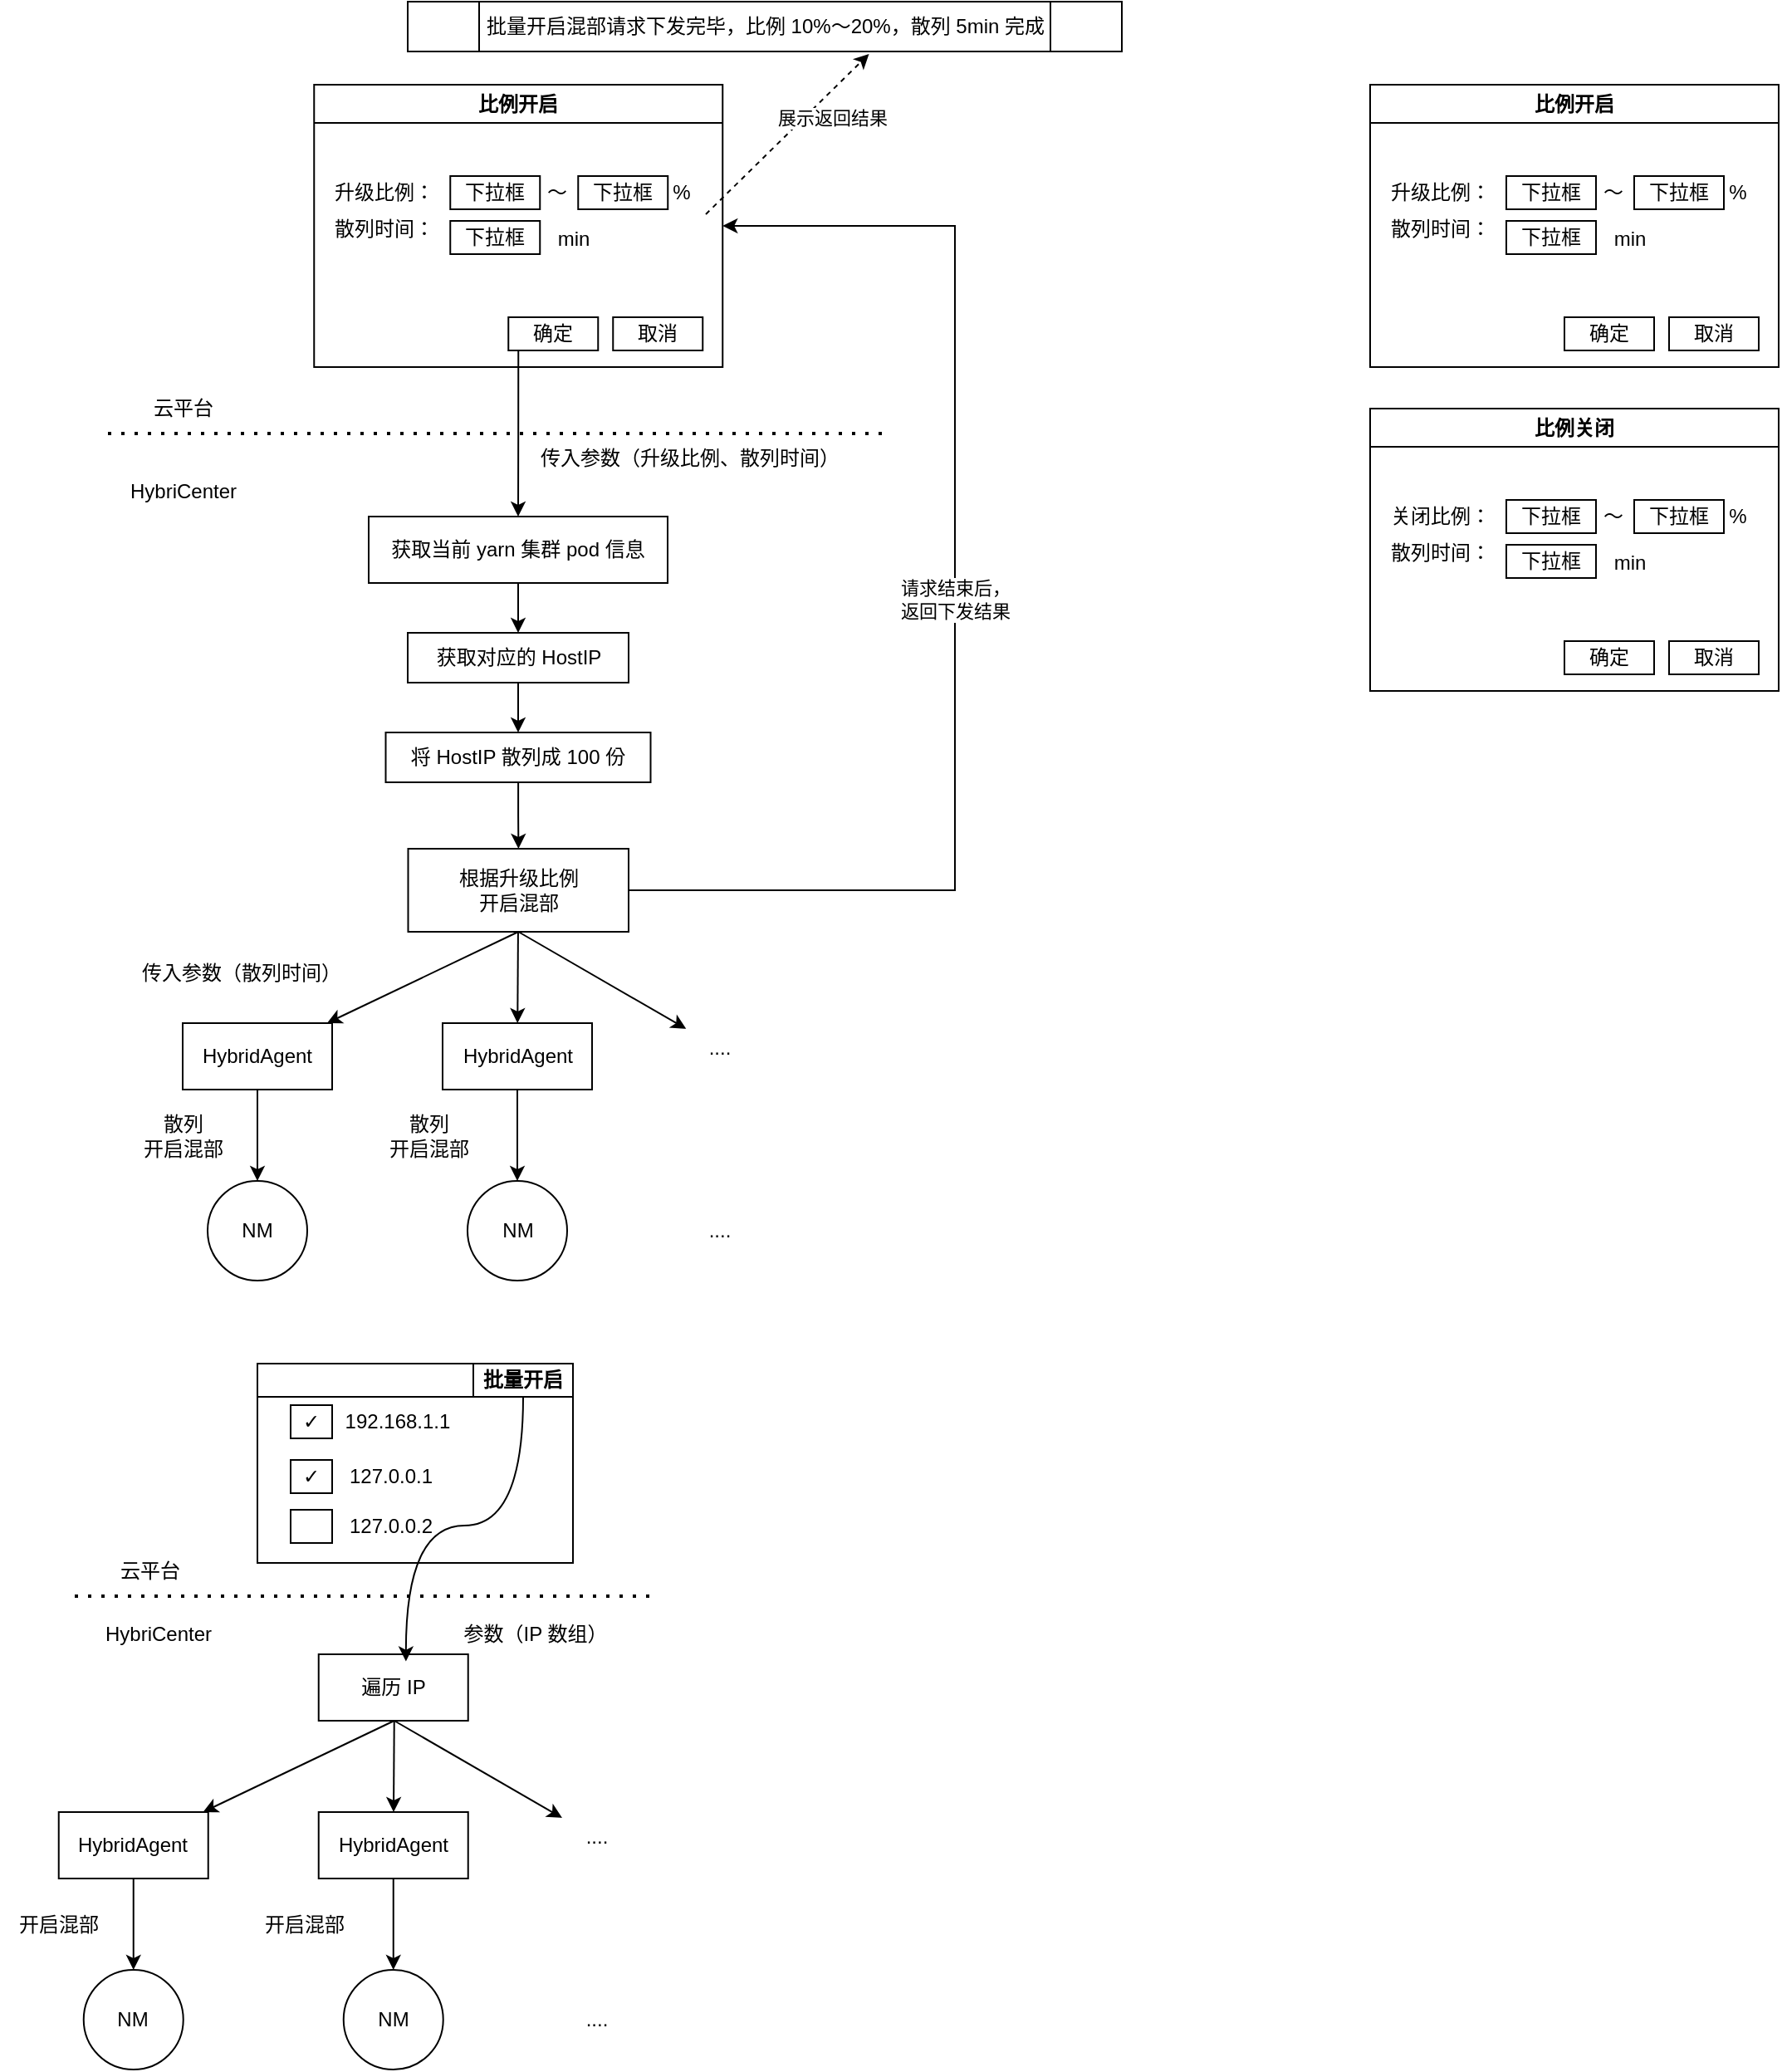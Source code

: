 <mxfile version="24.8.6">
  <diagram name="第 1 页" id="Ra5ny07DFopt3GZYHSgJ">
    <mxGraphModel dx="823" dy="507" grid="1" gridSize="10" guides="1" tooltips="1" connect="1" arrows="1" fold="1" page="1" pageScale="1" pageWidth="827" pageHeight="1169" math="0" shadow="0">
      <root>
        <mxCell id="0" />
        <mxCell id="1" parent="0" />
        <mxCell id="k2kt2LY7Nyyv3Ihux5f3-31" style="edgeStyle=orthogonalEdgeStyle;rounded=0;orthogonalLoop=1;jettySize=auto;html=1;entryX=0.5;entryY=0;entryDx=0;entryDy=0;exitX=0.111;exitY=0.98;exitDx=0;exitDy=0;exitPerimeter=0;" edge="1" parent="1" source="k2kt2LY7Nyyv3Ihux5f3-12" target="k2kt2LY7Nyyv3Ihux5f3-14">
          <mxGeometry relative="1" as="geometry" />
        </mxCell>
        <mxCell id="k2kt2LY7Nyyv3Ihux5f3-3" value="比例开启" style="swimlane;whiteSpace=wrap;html=1;" vertex="1" parent="1">
          <mxGeometry x="204.13" y="70" width="246" height="170" as="geometry" />
        </mxCell>
        <mxCell id="k2kt2LY7Nyyv3Ihux5f3-4" value="下拉框" style="rounded=0;whiteSpace=wrap;html=1;fillColor=none;" vertex="1" parent="k2kt2LY7Nyyv3Ihux5f3-3">
          <mxGeometry x="82" y="55" width="54" height="20" as="geometry" />
        </mxCell>
        <mxCell id="k2kt2LY7Nyyv3Ihux5f3-6" value="散列时间：" style="text;html=1;align=center;verticalAlign=middle;resizable=0;points=[];autosize=1;strokeColor=none;fillColor=none;" vertex="1" parent="k2kt2LY7Nyyv3Ihux5f3-3">
          <mxGeometry x="2" y="72" width="80" height="30" as="geometry" />
        </mxCell>
        <mxCell id="k2kt2LY7Nyyv3Ihux5f3-5" value="升级比例：" style="text;html=1;align=center;verticalAlign=middle;resizable=0;points=[];autosize=1;strokeColor=none;fillColor=none;" vertex="1" parent="k2kt2LY7Nyyv3Ihux5f3-3">
          <mxGeometry x="2" y="50" width="80" height="30" as="geometry" />
        </mxCell>
        <mxCell id="k2kt2LY7Nyyv3Ihux5f3-7" value="下拉框" style="rounded=0;whiteSpace=wrap;html=1;fillColor=none;" vertex="1" parent="k2kt2LY7Nyyv3Ihux5f3-3">
          <mxGeometry x="159" y="55" width="54" height="20" as="geometry" />
        </mxCell>
        <mxCell id="k2kt2LY7Nyyv3Ihux5f3-8" value="～" style="text;html=1;align=center;verticalAlign=middle;resizable=0;points=[];autosize=1;strokeColor=none;fillColor=none;" vertex="1" parent="k2kt2LY7Nyyv3Ihux5f3-3">
          <mxGeometry x="126" y="50" width="40" height="30" as="geometry" />
        </mxCell>
        <mxCell id="k2kt2LY7Nyyv3Ihux5f3-9" value="%" style="text;html=1;align=center;verticalAlign=middle;resizable=0;points=[];autosize=1;strokeColor=none;fillColor=none;" vertex="1" parent="k2kt2LY7Nyyv3Ihux5f3-3">
          <mxGeometry x="206" y="50" width="30" height="30" as="geometry" />
        </mxCell>
        <mxCell id="k2kt2LY7Nyyv3Ihux5f3-10" value="下拉框" style="rounded=0;whiteSpace=wrap;html=1;fillColor=none;" vertex="1" parent="k2kt2LY7Nyyv3Ihux5f3-3">
          <mxGeometry x="82" y="82" width="54" height="20" as="geometry" />
        </mxCell>
        <mxCell id="k2kt2LY7Nyyv3Ihux5f3-12" value="确定" style="rounded=0;whiteSpace=wrap;html=1;fillColor=none;" vertex="1" parent="k2kt2LY7Nyyv3Ihux5f3-3">
          <mxGeometry x="117" y="140" width="54" height="20" as="geometry" />
        </mxCell>
        <mxCell id="k2kt2LY7Nyyv3Ihux5f3-13" value="取消" style="rounded=0;whiteSpace=wrap;html=1;fillColor=none;" vertex="1" parent="k2kt2LY7Nyyv3Ihux5f3-3">
          <mxGeometry x="180" y="140" width="54" height="20" as="geometry" />
        </mxCell>
        <mxCell id="k2kt2LY7Nyyv3Ihux5f3-11" value="min" style="text;html=1;align=center;verticalAlign=middle;resizable=0;points=[];autosize=1;strokeColor=none;fillColor=none;" vertex="1" parent="1">
          <mxGeometry x="340.13" y="148" width="40" height="30" as="geometry" />
        </mxCell>
        <mxCell id="k2kt2LY7Nyyv3Ihux5f3-33" style="edgeStyle=orthogonalEdgeStyle;rounded=0;orthogonalLoop=1;jettySize=auto;html=1;entryX=0.5;entryY=0;entryDx=0;entryDy=0;" edge="1" parent="1" source="k2kt2LY7Nyyv3Ihux5f3-14" target="k2kt2LY7Nyyv3Ihux5f3-15">
          <mxGeometry relative="1" as="geometry" />
        </mxCell>
        <mxCell id="k2kt2LY7Nyyv3Ihux5f3-14" value="获取当前 yarn 集群 pod 信息" style="rounded=0;whiteSpace=wrap;html=1;fillColor=none;" vertex="1" parent="1">
          <mxGeometry x="237" y="330" width="180" height="40" as="geometry" />
        </mxCell>
        <mxCell id="k2kt2LY7Nyyv3Ihux5f3-34" style="edgeStyle=orthogonalEdgeStyle;rounded=0;orthogonalLoop=1;jettySize=auto;html=1;entryX=0.5;entryY=0;entryDx=0;entryDy=0;" edge="1" parent="1" source="k2kt2LY7Nyyv3Ihux5f3-15" target="k2kt2LY7Nyyv3Ihux5f3-16">
          <mxGeometry relative="1" as="geometry" />
        </mxCell>
        <mxCell id="k2kt2LY7Nyyv3Ihux5f3-15" value="获取对应的 HostIP" style="rounded=0;whiteSpace=wrap;html=1;fillColor=none;" vertex="1" parent="1">
          <mxGeometry x="260.5" y="400" width="133" height="30" as="geometry" />
        </mxCell>
        <mxCell id="k2kt2LY7Nyyv3Ihux5f3-35" style="edgeStyle=orthogonalEdgeStyle;rounded=0;orthogonalLoop=1;jettySize=auto;html=1;" edge="1" parent="1" source="k2kt2LY7Nyyv3Ihux5f3-16" target="k2kt2LY7Nyyv3Ihux5f3-17">
          <mxGeometry relative="1" as="geometry" />
        </mxCell>
        <mxCell id="k2kt2LY7Nyyv3Ihux5f3-16" value="将 HostIP 散列成 100 份" style="rounded=0;whiteSpace=wrap;html=1;fillColor=none;" vertex="1" parent="1">
          <mxGeometry x="247.25" y="460" width="159.5" height="30" as="geometry" />
        </mxCell>
        <mxCell id="k2kt2LY7Nyyv3Ihux5f3-36" style="rounded=0;orthogonalLoop=1;jettySize=auto;html=1;exitX=0.5;exitY=1;exitDx=0;exitDy=0;" edge="1" parent="1" source="k2kt2LY7Nyyv3Ihux5f3-17" target="k2kt2LY7Nyyv3Ihux5f3-22">
          <mxGeometry relative="1" as="geometry" />
        </mxCell>
        <mxCell id="k2kt2LY7Nyyv3Ihux5f3-44" value="&lt;span style=&quot;color: rgba(0, 0, 0, 0); font-family: monospace; font-size: 0px; text-align: start; background-color: rgb(251, 251, 251);&quot;&gt;%3CmxGraphModel%3E%3Croot%3E%3CmxCell%20id%3D%220%22%2F%3E%3CmxCell%20id%3D%221%22%20parent%3D%220%22%2F%3E%3CmxCell%20id%3D%222%22%20value%3D%22%E4%BC%A0%E5%85%A5%E5%8F%82%E6%95%B0%EF%BC%88%E6%95%A3%E5%88%97%E6%97%B6%E9%97%B4%EF%BC%89%22%20style%3D%22text%3Bhtml%3D1%3Balign%3Dcenter%3BverticalAlign%3Dmiddle%3Bresizable%3D0%3Bpoints%3D%5B%5D%3Bautosize%3D1%3BstrokeColor%3Dnone%3BfillColor%3Dnone%3B%22%20vertex%3D%221%22%20parent%3D%221%22%3E%3CmxGeometry%20x%3D%22560%22%20y%3D%22550%22%20width%3D%22140%22%20height%3D%2230%22%20as%3D%22geometry%22%2F%3E%3C%2FmxCell%3E%3C%2Froot%3E%3C%2FmxGraphModel%3E&lt;/span&gt;&lt;span style=&quot;color: rgba(0, 0, 0, 0); font-family: monospace; font-size: 0px; text-align: start; background-color: rgb(251, 251, 251);&quot;&gt;%3CmxGraphModel%3E%3Croot%3E%3CmxCell%20id%3D%220%22%2F%3E%3CmxCell%20id%3D%221%22%20parent%3D%220%22%2F%3E%3CmxCell%20id%3D%222%22%20value%3D%22%E4%BC%A0%E5%85%A5%E5%8F%82%E6%95%B0%EF%BC%88%E6%95%A3%E5%88%97%E6%97%B6%E9%97%B4%EF%BC%89%22%20style%3D%22text%3Bhtml%3D1%3Balign%3Dcenter%3BverticalAlign%3Dmiddle%3Bresizable%3D0%3Bpoints%3D%5B%5D%3Bautosize%3D1%3BstrokeColor%3Dnone%3BfillColor%3Dnone%3B%22%20vertex%3D%221%22%20parent%3D%221%22%3E%3CmxGeometry%20x%3D%22560%22%20y%3D%22550%22%20width%3D%22140%22%20height%3D%2230%22%20as%3D%22geometry%22%2F%3E%3C%2FmxCell%3E%3C%2Froot%3E%3C%2FmxGraphModel%3E&lt;/span&gt;" style="edgeLabel;html=1;align=center;verticalAlign=middle;resizable=0;points=[];" vertex="1" connectable="0" parent="k2kt2LY7Nyyv3Ihux5f3-36">
          <mxGeometry x="0.027" y="2" relative="1" as="geometry">
            <mxPoint as="offset" />
          </mxGeometry>
        </mxCell>
        <mxCell id="k2kt2LY7Nyyv3Ihux5f3-45" value="&lt;span style=&quot;color: rgba(0, 0, 0, 0); font-family: monospace; font-size: 0px; text-align: start; background-color: rgb(251, 251, 251);&quot;&gt;%3CmxGraphModel%3E%3Croot%3E%3CmxCell%20id%3D%220%22%2F%3E%3CmxCell%20id%3D%221%22%20parent%3D%220%22%2F%3E%3CmxCell%20id%3D%222%22%20value%3D%22%E4%BC%A0%E5%85%A5%E5%8F%82%E6%95%B0%EF%BC%88%E6%95%A3%E5%88%97%E6%97%B6%E9%97%B4%EF%BC%89%22%20style%3D%22text%3Bhtml%3D1%3Balign%3Dcenter%3BverticalAlign%3Dmiddle%3Bresizable%3D0%3Bpoints%3D%5B%5D%3Bautosize%3D1%3BstrokeColor%3Dnone%3BfillColor%3Dnone%3B%22%20vertex%3D%221%22%20parent%3D%221%22%3E%3CmxGeometry%20x%3D%22560%22%20y%3D%22550%22%20width%3D%22140%22%20height%3D%2230%22%20as%3D%22geometry%22%2F%3E%3C%2FmxCell%3E%3C%2Froot%3E%3C%2FmxGraphModel%3E&lt;/span&gt;" style="edgeLabel;html=1;align=center;verticalAlign=middle;resizable=0;points=[];" vertex="1" connectable="0" parent="k2kt2LY7Nyyv3Ihux5f3-36">
          <mxGeometry x="-0.077" relative="1" as="geometry">
            <mxPoint as="offset" />
          </mxGeometry>
        </mxCell>
        <mxCell id="k2kt2LY7Nyyv3Ihux5f3-37" style="rounded=0;orthogonalLoop=1;jettySize=auto;html=1;" edge="1" parent="1" source="k2kt2LY7Nyyv3Ihux5f3-17" target="k2kt2LY7Nyyv3Ihux5f3-23">
          <mxGeometry relative="1" as="geometry" />
        </mxCell>
        <mxCell id="k2kt2LY7Nyyv3Ihux5f3-38" style="rounded=0;orthogonalLoop=1;jettySize=auto;html=1;exitX=0.5;exitY=1;exitDx=0;exitDy=0;" edge="1" parent="1" source="k2kt2LY7Nyyv3Ihux5f3-17" target="k2kt2LY7Nyyv3Ihux5f3-24">
          <mxGeometry relative="1" as="geometry" />
        </mxCell>
        <mxCell id="k2kt2LY7Nyyv3Ihux5f3-39" style="edgeStyle=orthogonalEdgeStyle;rounded=0;orthogonalLoop=1;jettySize=auto;html=1;entryX=1;entryY=0.5;entryDx=0;entryDy=0;exitX=1;exitY=0.5;exitDx=0;exitDy=0;" edge="1" parent="1" source="k2kt2LY7Nyyv3Ihux5f3-17" target="k2kt2LY7Nyyv3Ihux5f3-3">
          <mxGeometry relative="1" as="geometry">
            <Array as="points">
              <mxPoint x="590" y="555" />
              <mxPoint x="590" y="155" />
            </Array>
          </mxGeometry>
        </mxCell>
        <mxCell id="k2kt2LY7Nyyv3Ihux5f3-47" value="请求结束后，&lt;div&gt;返回下发结果&lt;/div&gt;" style="edgeLabel;html=1;align=center;verticalAlign=middle;resizable=0;points=[];" vertex="1" connectable="0" parent="k2kt2LY7Nyyv3Ihux5f3-39">
          <mxGeometry x="-0.778" relative="1" as="geometry">
            <mxPoint x="115" y="-175" as="offset" />
          </mxGeometry>
        </mxCell>
        <mxCell id="k2kt2LY7Nyyv3Ihux5f3-17" value="根据升级比例&lt;div&gt;开启混部&lt;/div&gt;" style="rounded=0;whiteSpace=wrap;html=1;fillColor=none;" vertex="1" parent="1">
          <mxGeometry x="260.75" y="530" width="132.75" height="50" as="geometry" />
        </mxCell>
        <mxCell id="k2kt2LY7Nyyv3Ihux5f3-18" value="HybriCenter" style="text;html=1;align=center;verticalAlign=middle;resizable=0;points=[];autosize=1;strokeColor=none;fillColor=none;" vertex="1" parent="1">
          <mxGeometry x="80" y="300" width="90" height="30" as="geometry" />
        </mxCell>
        <mxCell id="k2kt2LY7Nyyv3Ihux5f3-19" value="" style="endArrow=none;dashed=1;html=1;dashPattern=1 3;strokeWidth=2;rounded=0;" edge="1" parent="1">
          <mxGeometry width="50" height="50" relative="1" as="geometry">
            <mxPoint x="80" y="280" as="sourcePoint" />
            <mxPoint x="550" y="280" as="targetPoint" />
          </mxGeometry>
        </mxCell>
        <mxCell id="k2kt2LY7Nyyv3Ihux5f3-20" value="云平台" style="text;html=1;align=center;verticalAlign=middle;resizable=0;points=[];autosize=1;strokeColor=none;fillColor=none;" vertex="1" parent="1">
          <mxGeometry x="95" y="250" width="60" height="30" as="geometry" />
        </mxCell>
        <mxCell id="k2kt2LY7Nyyv3Ihux5f3-54" style="edgeStyle=orthogonalEdgeStyle;rounded=0;orthogonalLoop=1;jettySize=auto;html=1;entryX=0.5;entryY=0;entryDx=0;entryDy=0;" edge="1" parent="1" source="k2kt2LY7Nyyv3Ihux5f3-22" target="k2kt2LY7Nyyv3Ihux5f3-26">
          <mxGeometry relative="1" as="geometry" />
        </mxCell>
        <mxCell id="k2kt2LY7Nyyv3Ihux5f3-22" value="HybridAgent" style="rounded=0;whiteSpace=wrap;html=1;fillColor=none;" vertex="1" parent="1">
          <mxGeometry x="125" y="635" width="90" height="40" as="geometry" />
        </mxCell>
        <mxCell id="k2kt2LY7Nyyv3Ihux5f3-55" style="edgeStyle=orthogonalEdgeStyle;rounded=0;orthogonalLoop=1;jettySize=auto;html=1;entryX=0.5;entryY=0;entryDx=0;entryDy=0;" edge="1" parent="1" source="k2kt2LY7Nyyv3Ihux5f3-23" target="k2kt2LY7Nyyv3Ihux5f3-27">
          <mxGeometry relative="1" as="geometry" />
        </mxCell>
        <mxCell id="k2kt2LY7Nyyv3Ihux5f3-23" value="HybridAgent" style="rounded=0;whiteSpace=wrap;html=1;fillColor=none;" vertex="1" parent="1">
          <mxGeometry x="281.5" y="635" width="90" height="40" as="geometry" />
        </mxCell>
        <mxCell id="k2kt2LY7Nyyv3Ihux5f3-24" value="...." style="text;html=1;align=center;verticalAlign=middle;resizable=0;points=[];autosize=1;strokeColor=none;fillColor=none;" vertex="1" parent="1">
          <mxGeometry x="428.13" y="635" width="40" height="30" as="geometry" />
        </mxCell>
        <mxCell id="k2kt2LY7Nyyv3Ihux5f3-26" value="NM" style="ellipse;whiteSpace=wrap;html=1;aspect=fixed;fillColor=none;" vertex="1" parent="1">
          <mxGeometry x="140" y="730" width="60" height="60" as="geometry" />
        </mxCell>
        <mxCell id="k2kt2LY7Nyyv3Ihux5f3-27" value="NM" style="ellipse;whiteSpace=wrap;html=1;aspect=fixed;fillColor=none;" vertex="1" parent="1">
          <mxGeometry x="296.5" y="730" width="60" height="60" as="geometry" />
        </mxCell>
        <mxCell id="k2kt2LY7Nyyv3Ihux5f3-28" value="...." style="text;html=1;align=center;verticalAlign=middle;resizable=0;points=[];autosize=1;strokeColor=none;fillColor=none;" vertex="1" parent="1">
          <mxGeometry x="428.13" y="745" width="40" height="30" as="geometry" />
        </mxCell>
        <mxCell id="k2kt2LY7Nyyv3Ihux5f3-29" value="散列&lt;div&gt;开启混部&lt;/div&gt;" style="text;html=1;align=center;verticalAlign=middle;resizable=0;points=[];autosize=1;strokeColor=none;fillColor=none;" vertex="1" parent="1">
          <mxGeometry x="90" y="683" width="70" height="40" as="geometry" />
        </mxCell>
        <mxCell id="k2kt2LY7Nyyv3Ihux5f3-30" value="散列&lt;div&gt;开启混部&lt;/div&gt;" style="text;html=1;align=center;verticalAlign=middle;resizable=0;points=[];autosize=1;strokeColor=none;fillColor=none;" vertex="1" parent="1">
          <mxGeometry x="238" y="683" width="70" height="40" as="geometry" />
        </mxCell>
        <mxCell id="k2kt2LY7Nyyv3Ihux5f3-32" value="传入参数（升级比例、散列时间）" style="text;html=1;align=center;verticalAlign=middle;resizable=0;points=[];autosize=1;strokeColor=none;fillColor=none;" vertex="1" parent="1">
          <mxGeometry x="330" y="280" width="200" height="30" as="geometry" />
        </mxCell>
        <mxCell id="k2kt2LY7Nyyv3Ihux5f3-46" value="传入参数（散列时间）" style="text;html=1;align=center;verticalAlign=middle;resizable=0;points=[];autosize=1;strokeColor=none;fillColor=none;" vertex="1" parent="1">
          <mxGeometry x="90" y="590" width="140" height="30" as="geometry" />
        </mxCell>
        <mxCell id="k2kt2LY7Nyyv3Ihux5f3-49" value="" style="endArrow=classic;html=1;rounded=0;dashed=1;entryX=0.646;entryY=1.049;entryDx=0;entryDy=0;entryPerimeter=0;" edge="1" parent="1" target="k2kt2LY7Nyyv3Ihux5f3-52">
          <mxGeometry width="50" height="50" relative="1" as="geometry">
            <mxPoint x="440" y="148" as="sourcePoint" />
            <mxPoint x="490" y="98" as="targetPoint" />
          </mxGeometry>
        </mxCell>
        <mxCell id="k2kt2LY7Nyyv3Ihux5f3-53" value="展示返回结果" style="edgeLabel;html=1;align=center;verticalAlign=middle;resizable=0;points=[];" vertex="1" connectable="0" parent="k2kt2LY7Nyyv3Ihux5f3-49">
          <mxGeometry x="0.054" relative="1" as="geometry">
            <mxPoint x="24" y="-7" as="offset" />
          </mxGeometry>
        </mxCell>
        <mxCell id="k2kt2LY7Nyyv3Ihux5f3-52" value="&lt;span style=&quot;text-wrap-mode: nowrap;&quot;&gt;批量开启混部请求下发完毕，比例 10%～20%，散列 5min 完成&lt;/span&gt;" style="shape=process;whiteSpace=wrap;html=1;backgroundOutline=1;" vertex="1" parent="1">
          <mxGeometry x="260.5" y="20" width="430" height="30" as="geometry" />
        </mxCell>
        <mxCell id="k2kt2LY7Nyyv3Ihux5f3-59" value="比例开启" style="swimlane;whiteSpace=wrap;html=1;" vertex="1" parent="1">
          <mxGeometry x="840" y="70" width="246" height="170" as="geometry" />
        </mxCell>
        <mxCell id="k2kt2LY7Nyyv3Ihux5f3-60" value="下拉框" style="rounded=0;whiteSpace=wrap;html=1;fillColor=none;" vertex="1" parent="k2kt2LY7Nyyv3Ihux5f3-59">
          <mxGeometry x="82" y="55" width="54" height="20" as="geometry" />
        </mxCell>
        <mxCell id="k2kt2LY7Nyyv3Ihux5f3-61" value="散列时间：" style="text;html=1;align=center;verticalAlign=middle;resizable=0;points=[];autosize=1;strokeColor=none;fillColor=none;" vertex="1" parent="k2kt2LY7Nyyv3Ihux5f3-59">
          <mxGeometry x="2" y="72" width="80" height="30" as="geometry" />
        </mxCell>
        <mxCell id="k2kt2LY7Nyyv3Ihux5f3-62" value="升级比例：" style="text;html=1;align=center;verticalAlign=middle;resizable=0;points=[];autosize=1;strokeColor=none;fillColor=none;" vertex="1" parent="k2kt2LY7Nyyv3Ihux5f3-59">
          <mxGeometry x="2" y="50" width="80" height="30" as="geometry" />
        </mxCell>
        <mxCell id="k2kt2LY7Nyyv3Ihux5f3-63" value="下拉框" style="rounded=0;whiteSpace=wrap;html=1;fillColor=none;" vertex="1" parent="k2kt2LY7Nyyv3Ihux5f3-59">
          <mxGeometry x="159" y="55" width="54" height="20" as="geometry" />
        </mxCell>
        <mxCell id="k2kt2LY7Nyyv3Ihux5f3-64" value="～" style="text;html=1;align=center;verticalAlign=middle;resizable=0;points=[];autosize=1;strokeColor=none;fillColor=none;" vertex="1" parent="k2kt2LY7Nyyv3Ihux5f3-59">
          <mxGeometry x="126" y="50" width="40" height="30" as="geometry" />
        </mxCell>
        <mxCell id="k2kt2LY7Nyyv3Ihux5f3-65" value="%" style="text;html=1;align=center;verticalAlign=middle;resizable=0;points=[];autosize=1;strokeColor=none;fillColor=none;" vertex="1" parent="k2kt2LY7Nyyv3Ihux5f3-59">
          <mxGeometry x="206" y="50" width="30" height="30" as="geometry" />
        </mxCell>
        <mxCell id="k2kt2LY7Nyyv3Ihux5f3-66" value="下拉框" style="rounded=0;whiteSpace=wrap;html=1;fillColor=none;" vertex="1" parent="k2kt2LY7Nyyv3Ihux5f3-59">
          <mxGeometry x="82" y="82" width="54" height="20" as="geometry" />
        </mxCell>
        <mxCell id="k2kt2LY7Nyyv3Ihux5f3-67" value="确定" style="rounded=0;whiteSpace=wrap;html=1;fillColor=none;" vertex="1" parent="k2kt2LY7Nyyv3Ihux5f3-59">
          <mxGeometry x="117" y="140" width="54" height="20" as="geometry" />
        </mxCell>
        <mxCell id="k2kt2LY7Nyyv3Ihux5f3-68" value="取消" style="rounded=0;whiteSpace=wrap;html=1;fillColor=none;" vertex="1" parent="k2kt2LY7Nyyv3Ihux5f3-59">
          <mxGeometry x="180" y="140" width="54" height="20" as="geometry" />
        </mxCell>
        <mxCell id="k2kt2LY7Nyyv3Ihux5f3-69" value="min" style="text;html=1;align=center;verticalAlign=middle;resizable=0;points=[];autosize=1;strokeColor=none;fillColor=none;" vertex="1" parent="1">
          <mxGeometry x="976" y="148" width="40" height="30" as="geometry" />
        </mxCell>
        <mxCell id="k2kt2LY7Nyyv3Ihux5f3-70" value="比例关闭" style="swimlane;whiteSpace=wrap;html=1;" vertex="1" parent="1">
          <mxGeometry x="840" y="265" width="246" height="170" as="geometry" />
        </mxCell>
        <mxCell id="k2kt2LY7Nyyv3Ihux5f3-71" value="下拉框" style="rounded=0;whiteSpace=wrap;html=1;fillColor=none;" vertex="1" parent="k2kt2LY7Nyyv3Ihux5f3-70">
          <mxGeometry x="82" y="55" width="54" height="20" as="geometry" />
        </mxCell>
        <mxCell id="k2kt2LY7Nyyv3Ihux5f3-72" value="散列时间：" style="text;html=1;align=center;verticalAlign=middle;resizable=0;points=[];autosize=1;strokeColor=none;fillColor=none;" vertex="1" parent="k2kt2LY7Nyyv3Ihux5f3-70">
          <mxGeometry x="2" y="72" width="80" height="30" as="geometry" />
        </mxCell>
        <mxCell id="k2kt2LY7Nyyv3Ihux5f3-73" value="关闭比例：" style="text;html=1;align=center;verticalAlign=middle;resizable=0;points=[];autosize=1;strokeColor=none;fillColor=none;" vertex="1" parent="k2kt2LY7Nyyv3Ihux5f3-70">
          <mxGeometry x="2" y="50" width="80" height="30" as="geometry" />
        </mxCell>
        <mxCell id="k2kt2LY7Nyyv3Ihux5f3-74" value="下拉框" style="rounded=0;whiteSpace=wrap;html=1;fillColor=none;" vertex="1" parent="k2kt2LY7Nyyv3Ihux5f3-70">
          <mxGeometry x="159" y="55" width="54" height="20" as="geometry" />
        </mxCell>
        <mxCell id="k2kt2LY7Nyyv3Ihux5f3-75" value="～" style="text;html=1;align=center;verticalAlign=middle;resizable=0;points=[];autosize=1;strokeColor=none;fillColor=none;" vertex="1" parent="k2kt2LY7Nyyv3Ihux5f3-70">
          <mxGeometry x="126" y="50" width="40" height="30" as="geometry" />
        </mxCell>
        <mxCell id="k2kt2LY7Nyyv3Ihux5f3-76" value="%" style="text;html=1;align=center;verticalAlign=middle;resizable=0;points=[];autosize=1;strokeColor=none;fillColor=none;" vertex="1" parent="k2kt2LY7Nyyv3Ihux5f3-70">
          <mxGeometry x="206" y="50" width="30" height="30" as="geometry" />
        </mxCell>
        <mxCell id="k2kt2LY7Nyyv3Ihux5f3-77" value="下拉框" style="rounded=0;whiteSpace=wrap;html=1;fillColor=none;" vertex="1" parent="k2kt2LY7Nyyv3Ihux5f3-70">
          <mxGeometry x="82" y="82" width="54" height="20" as="geometry" />
        </mxCell>
        <mxCell id="k2kt2LY7Nyyv3Ihux5f3-78" value="确定" style="rounded=0;whiteSpace=wrap;html=1;fillColor=none;" vertex="1" parent="k2kt2LY7Nyyv3Ihux5f3-70">
          <mxGeometry x="117" y="140" width="54" height="20" as="geometry" />
        </mxCell>
        <mxCell id="k2kt2LY7Nyyv3Ihux5f3-79" value="取消" style="rounded=0;whiteSpace=wrap;html=1;fillColor=none;" vertex="1" parent="k2kt2LY7Nyyv3Ihux5f3-70">
          <mxGeometry x="180" y="140" width="54" height="20" as="geometry" />
        </mxCell>
        <mxCell id="k2kt2LY7Nyyv3Ihux5f3-80" value="min" style="text;html=1;align=center;verticalAlign=middle;resizable=0;points=[];autosize=1;strokeColor=none;fillColor=none;" vertex="1" parent="1">
          <mxGeometry x="976" y="343" width="40" height="30" as="geometry" />
        </mxCell>
        <mxCell id="k2kt2LY7Nyyv3Ihux5f3-82" value="遍历 IP" style="rounded=0;whiteSpace=wrap;html=1;fillColor=none;" vertex="1" parent="1">
          <mxGeometry x="206.87" y="1015" width="90" height="40" as="geometry" />
        </mxCell>
        <mxCell id="k2kt2LY7Nyyv3Ihux5f3-83" value="" style="swimlane;whiteSpace=wrap;html=1;startSize=20;" vertex="1" parent="1">
          <mxGeometry x="170" y="840" width="190" height="120" as="geometry" />
        </mxCell>
        <mxCell id="k2kt2LY7Nyyv3Ihux5f3-93" value="✓" style="rounded=0;whiteSpace=wrap;html=1;fillColor=none;" vertex="1" parent="k2kt2LY7Nyyv3Ihux5f3-83">
          <mxGeometry x="20" y="25" width="25" height="20" as="geometry" />
        </mxCell>
        <mxCell id="k2kt2LY7Nyyv3Ihux5f3-94" value="192.168.1.1" style="text;html=1;align=center;verticalAlign=middle;resizable=0;points=[];autosize=1;strokeColor=none;fillColor=none;" vertex="1" parent="k2kt2LY7Nyyv3Ihux5f3-83">
          <mxGeometry x="39" y="20" width="90" height="30" as="geometry" />
        </mxCell>
        <mxCell id="k2kt2LY7Nyyv3Ihux5f3-95" value="✓" style="rounded=0;whiteSpace=wrap;html=1;fillColor=none;" vertex="1" parent="k2kt2LY7Nyyv3Ihux5f3-83">
          <mxGeometry x="20" y="58" width="25" height="20" as="geometry" />
        </mxCell>
        <mxCell id="k2kt2LY7Nyyv3Ihux5f3-96" value="127.0.0.1" style="text;html=1;align=center;verticalAlign=middle;resizable=0;points=[];autosize=1;strokeColor=none;fillColor=none;" vertex="1" parent="k2kt2LY7Nyyv3Ihux5f3-83">
          <mxGeometry x="45" y="53" width="70" height="30" as="geometry" />
        </mxCell>
        <mxCell id="k2kt2LY7Nyyv3Ihux5f3-118" value="&lt;span style=&quot;font-weight: 700;&quot;&gt;批量开启&lt;/span&gt;" style="whiteSpace=wrap;html=1;fillColor=none;" vertex="1" parent="k2kt2LY7Nyyv3Ihux5f3-83">
          <mxGeometry x="130" width="60" height="20" as="geometry" />
        </mxCell>
        <mxCell id="k2kt2LY7Nyyv3Ihux5f3-122" value="" style="rounded=0;whiteSpace=wrap;html=1;fillColor=none;" vertex="1" parent="k2kt2LY7Nyyv3Ihux5f3-83">
          <mxGeometry x="20" y="88" width="25" height="20" as="geometry" />
        </mxCell>
        <mxCell id="k2kt2LY7Nyyv3Ihux5f3-123" value="127.0.0.2" style="text;html=1;align=center;verticalAlign=middle;resizable=0;points=[];autosize=1;strokeColor=none;fillColor=none;" vertex="1" parent="k2kt2LY7Nyyv3Ihux5f3-83">
          <mxGeometry x="45" y="83" width="70" height="30" as="geometry" />
        </mxCell>
        <mxCell id="k2kt2LY7Nyyv3Ihux5f3-97" value="参数（IP 数组）" style="text;html=1;align=center;verticalAlign=middle;resizable=0;points=[];autosize=1;strokeColor=none;fillColor=none;" vertex="1" parent="1">
          <mxGeometry x="281.5" y="988" width="110" height="30" as="geometry" />
        </mxCell>
        <mxCell id="k2kt2LY7Nyyv3Ihux5f3-98" value="HybriCenter" style="text;html=1;align=center;verticalAlign=middle;resizable=0;points=[];autosize=1;strokeColor=none;fillColor=none;" vertex="1" parent="1">
          <mxGeometry x="65" y="988" width="90" height="30" as="geometry" />
        </mxCell>
        <mxCell id="k2kt2LY7Nyyv3Ihux5f3-99" style="rounded=0;orthogonalLoop=1;jettySize=auto;html=1;exitX=0.5;exitY=1;exitDx=0;exitDy=0;" edge="1" parent="1" target="k2kt2LY7Nyyv3Ihux5f3-105">
          <mxGeometry relative="1" as="geometry">
            <mxPoint x="252.37" y="1055" as="sourcePoint" />
          </mxGeometry>
        </mxCell>
        <mxCell id="k2kt2LY7Nyyv3Ihux5f3-100" value="&lt;span style=&quot;color: rgba(0, 0, 0, 0); font-family: monospace; font-size: 0px; text-align: start; background-color: rgb(251, 251, 251);&quot;&gt;%3CmxGraphModel%3E%3Croot%3E%3CmxCell%20id%3D%220%22%2F%3E%3CmxCell%20id%3D%221%22%20parent%3D%220%22%2F%3E%3CmxCell%20id%3D%222%22%20value%3D%22%E4%BC%A0%E5%85%A5%E5%8F%82%E6%95%B0%EF%BC%88%E6%95%A3%E5%88%97%E6%97%B6%E9%97%B4%EF%BC%89%22%20style%3D%22text%3Bhtml%3D1%3Balign%3Dcenter%3BverticalAlign%3Dmiddle%3Bresizable%3D0%3Bpoints%3D%5B%5D%3Bautosize%3D1%3BstrokeColor%3Dnone%3BfillColor%3Dnone%3B%22%20vertex%3D%221%22%20parent%3D%221%22%3E%3CmxGeometry%20x%3D%22560%22%20y%3D%22550%22%20width%3D%22140%22%20height%3D%2230%22%20as%3D%22geometry%22%2F%3E%3C%2FmxCell%3E%3C%2Froot%3E%3C%2FmxGraphModel%3E&lt;/span&gt;&lt;span style=&quot;color: rgba(0, 0, 0, 0); font-family: monospace; font-size: 0px; text-align: start; background-color: rgb(251, 251, 251);&quot;&gt;%3CmxGraphModel%3E%3Croot%3E%3CmxCell%20id%3D%220%22%2F%3E%3CmxCell%20id%3D%221%22%20parent%3D%220%22%2F%3E%3CmxCell%20id%3D%222%22%20value%3D%22%E4%BC%A0%E5%85%A5%E5%8F%82%E6%95%B0%EF%BC%88%E6%95%A3%E5%88%97%E6%97%B6%E9%97%B4%EF%BC%89%22%20style%3D%22text%3Bhtml%3D1%3Balign%3Dcenter%3BverticalAlign%3Dmiddle%3Bresizable%3D0%3Bpoints%3D%5B%5D%3Bautosize%3D1%3BstrokeColor%3Dnone%3BfillColor%3Dnone%3B%22%20vertex%3D%221%22%20parent%3D%221%22%3E%3CmxGeometry%20x%3D%22560%22%20y%3D%22550%22%20width%3D%22140%22%20height%3D%2230%22%20as%3D%22geometry%22%2F%3E%3C%2FmxCell%3E%3C%2Froot%3E%3C%2FmxGraphModel%3E&lt;/span&gt;" style="edgeLabel;html=1;align=center;verticalAlign=middle;resizable=0;points=[];" vertex="1" connectable="0" parent="k2kt2LY7Nyyv3Ihux5f3-99">
          <mxGeometry x="0.027" y="2" relative="1" as="geometry">
            <mxPoint as="offset" />
          </mxGeometry>
        </mxCell>
        <mxCell id="k2kt2LY7Nyyv3Ihux5f3-101" value="&lt;span style=&quot;color: rgba(0, 0, 0, 0); font-family: monospace; font-size: 0px; text-align: start; background-color: rgb(251, 251, 251);&quot;&gt;%3CmxGraphModel%3E%3Croot%3E%3CmxCell%20id%3D%220%22%2F%3E%3CmxCell%20id%3D%221%22%20parent%3D%220%22%2F%3E%3CmxCell%20id%3D%222%22%20value%3D%22%E4%BC%A0%E5%85%A5%E5%8F%82%E6%95%B0%EF%BC%88%E6%95%A3%E5%88%97%E6%97%B6%E9%97%B4%EF%BC%89%22%20style%3D%22text%3Bhtml%3D1%3Balign%3Dcenter%3BverticalAlign%3Dmiddle%3Bresizable%3D0%3Bpoints%3D%5B%5D%3Bautosize%3D1%3BstrokeColor%3Dnone%3BfillColor%3Dnone%3B%22%20vertex%3D%221%22%20parent%3D%221%22%3E%3CmxGeometry%20x%3D%22560%22%20y%3D%22550%22%20width%3D%22140%22%20height%3D%2230%22%20as%3D%22geometry%22%2F%3E%3C%2FmxCell%3E%3C%2Froot%3E%3C%2FmxGraphModel%3E&lt;/span&gt;" style="edgeLabel;html=1;align=center;verticalAlign=middle;resizable=0;points=[];" vertex="1" connectable="0" parent="k2kt2LY7Nyyv3Ihux5f3-99">
          <mxGeometry x="-0.077" relative="1" as="geometry">
            <mxPoint as="offset" />
          </mxGeometry>
        </mxCell>
        <mxCell id="k2kt2LY7Nyyv3Ihux5f3-102" style="rounded=0;orthogonalLoop=1;jettySize=auto;html=1;" edge="1" parent="1" target="k2kt2LY7Nyyv3Ihux5f3-107">
          <mxGeometry relative="1" as="geometry">
            <mxPoint x="252.37" y="1055" as="sourcePoint" />
          </mxGeometry>
        </mxCell>
        <mxCell id="k2kt2LY7Nyyv3Ihux5f3-103" style="rounded=0;orthogonalLoop=1;jettySize=auto;html=1;exitX=0.5;exitY=1;exitDx=0;exitDy=0;" edge="1" parent="1" target="k2kt2LY7Nyyv3Ihux5f3-108">
          <mxGeometry relative="1" as="geometry">
            <mxPoint x="252.37" y="1055" as="sourcePoint" />
          </mxGeometry>
        </mxCell>
        <mxCell id="k2kt2LY7Nyyv3Ihux5f3-104" style="edgeStyle=orthogonalEdgeStyle;rounded=0;orthogonalLoop=1;jettySize=auto;html=1;entryX=0.5;entryY=0;entryDx=0;entryDy=0;" edge="1" parent="1" source="k2kt2LY7Nyyv3Ihux5f3-105" target="k2kt2LY7Nyyv3Ihux5f3-109">
          <mxGeometry relative="1" as="geometry" />
        </mxCell>
        <mxCell id="k2kt2LY7Nyyv3Ihux5f3-105" value="HybridAgent" style="rounded=0;whiteSpace=wrap;html=1;fillColor=none;" vertex="1" parent="1">
          <mxGeometry x="50.37" y="1110" width="90" height="40" as="geometry" />
        </mxCell>
        <mxCell id="k2kt2LY7Nyyv3Ihux5f3-106" style="edgeStyle=orthogonalEdgeStyle;rounded=0;orthogonalLoop=1;jettySize=auto;html=1;entryX=0.5;entryY=0;entryDx=0;entryDy=0;" edge="1" parent="1" source="k2kt2LY7Nyyv3Ihux5f3-107" target="k2kt2LY7Nyyv3Ihux5f3-110">
          <mxGeometry relative="1" as="geometry" />
        </mxCell>
        <mxCell id="k2kt2LY7Nyyv3Ihux5f3-107" value="HybridAgent" style="rounded=0;whiteSpace=wrap;html=1;fillColor=none;" vertex="1" parent="1">
          <mxGeometry x="206.87" y="1110" width="90" height="40" as="geometry" />
        </mxCell>
        <mxCell id="k2kt2LY7Nyyv3Ihux5f3-108" value="...." style="text;html=1;align=center;verticalAlign=middle;resizable=0;points=[];autosize=1;strokeColor=none;fillColor=none;" vertex="1" parent="1">
          <mxGeometry x="353.5" y="1110" width="40" height="30" as="geometry" />
        </mxCell>
        <mxCell id="k2kt2LY7Nyyv3Ihux5f3-109" value="NM" style="ellipse;whiteSpace=wrap;html=1;aspect=fixed;fillColor=none;" vertex="1" parent="1">
          <mxGeometry x="65.37" y="1205" width="60" height="60" as="geometry" />
        </mxCell>
        <mxCell id="k2kt2LY7Nyyv3Ihux5f3-110" value="NM" style="ellipse;whiteSpace=wrap;html=1;aspect=fixed;fillColor=none;" vertex="1" parent="1">
          <mxGeometry x="221.87" y="1205" width="60" height="60" as="geometry" />
        </mxCell>
        <mxCell id="k2kt2LY7Nyyv3Ihux5f3-111" value="...." style="text;html=1;align=center;verticalAlign=middle;resizable=0;points=[];autosize=1;strokeColor=none;fillColor=none;" vertex="1" parent="1">
          <mxGeometry x="353.5" y="1220" width="40" height="30" as="geometry" />
        </mxCell>
        <mxCell id="k2kt2LY7Nyyv3Ihux5f3-112" value="&lt;div&gt;开启混部&lt;/div&gt;" style="text;html=1;align=center;verticalAlign=middle;resizable=0;points=[];autosize=1;strokeColor=none;fillColor=none;" vertex="1" parent="1">
          <mxGeometry x="15.37" y="1163" width="70" height="30" as="geometry" />
        </mxCell>
        <mxCell id="k2kt2LY7Nyyv3Ihux5f3-113" value="&lt;div&gt;开启混部&lt;/div&gt;" style="text;html=1;align=center;verticalAlign=middle;resizable=0;points=[];autosize=1;strokeColor=none;fillColor=none;" vertex="1" parent="1">
          <mxGeometry x="163.37" y="1163" width="70" height="30" as="geometry" />
        </mxCell>
        <mxCell id="k2kt2LY7Nyyv3Ihux5f3-115" value="" style="endArrow=none;dashed=1;html=1;dashPattern=1 3;strokeWidth=2;rounded=0;" edge="1" parent="1">
          <mxGeometry width="50" height="50" relative="1" as="geometry">
            <mxPoint x="60" y="980" as="sourcePoint" />
            <mxPoint x="410" y="980" as="targetPoint" />
          </mxGeometry>
        </mxCell>
        <mxCell id="k2kt2LY7Nyyv3Ihux5f3-116" value="云平台" style="text;html=1;align=center;verticalAlign=middle;resizable=0;points=[];autosize=1;strokeColor=none;fillColor=none;" vertex="1" parent="1">
          <mxGeometry x="75" y="950" width="60" height="30" as="geometry" />
        </mxCell>
        <mxCell id="k2kt2LY7Nyyv3Ihux5f3-121" style="edgeStyle=orthogonalEdgeStyle;rounded=0;orthogonalLoop=1;jettySize=auto;html=1;entryX=0.584;entryY=0.107;entryDx=0;entryDy=0;entryPerimeter=0;exitX=0.5;exitY=1;exitDx=0;exitDy=0;curved=1;" edge="1" parent="1" source="k2kt2LY7Nyyv3Ihux5f3-118" target="k2kt2LY7Nyyv3Ihux5f3-82">
          <mxGeometry relative="1" as="geometry" />
        </mxCell>
      </root>
    </mxGraphModel>
  </diagram>
</mxfile>
